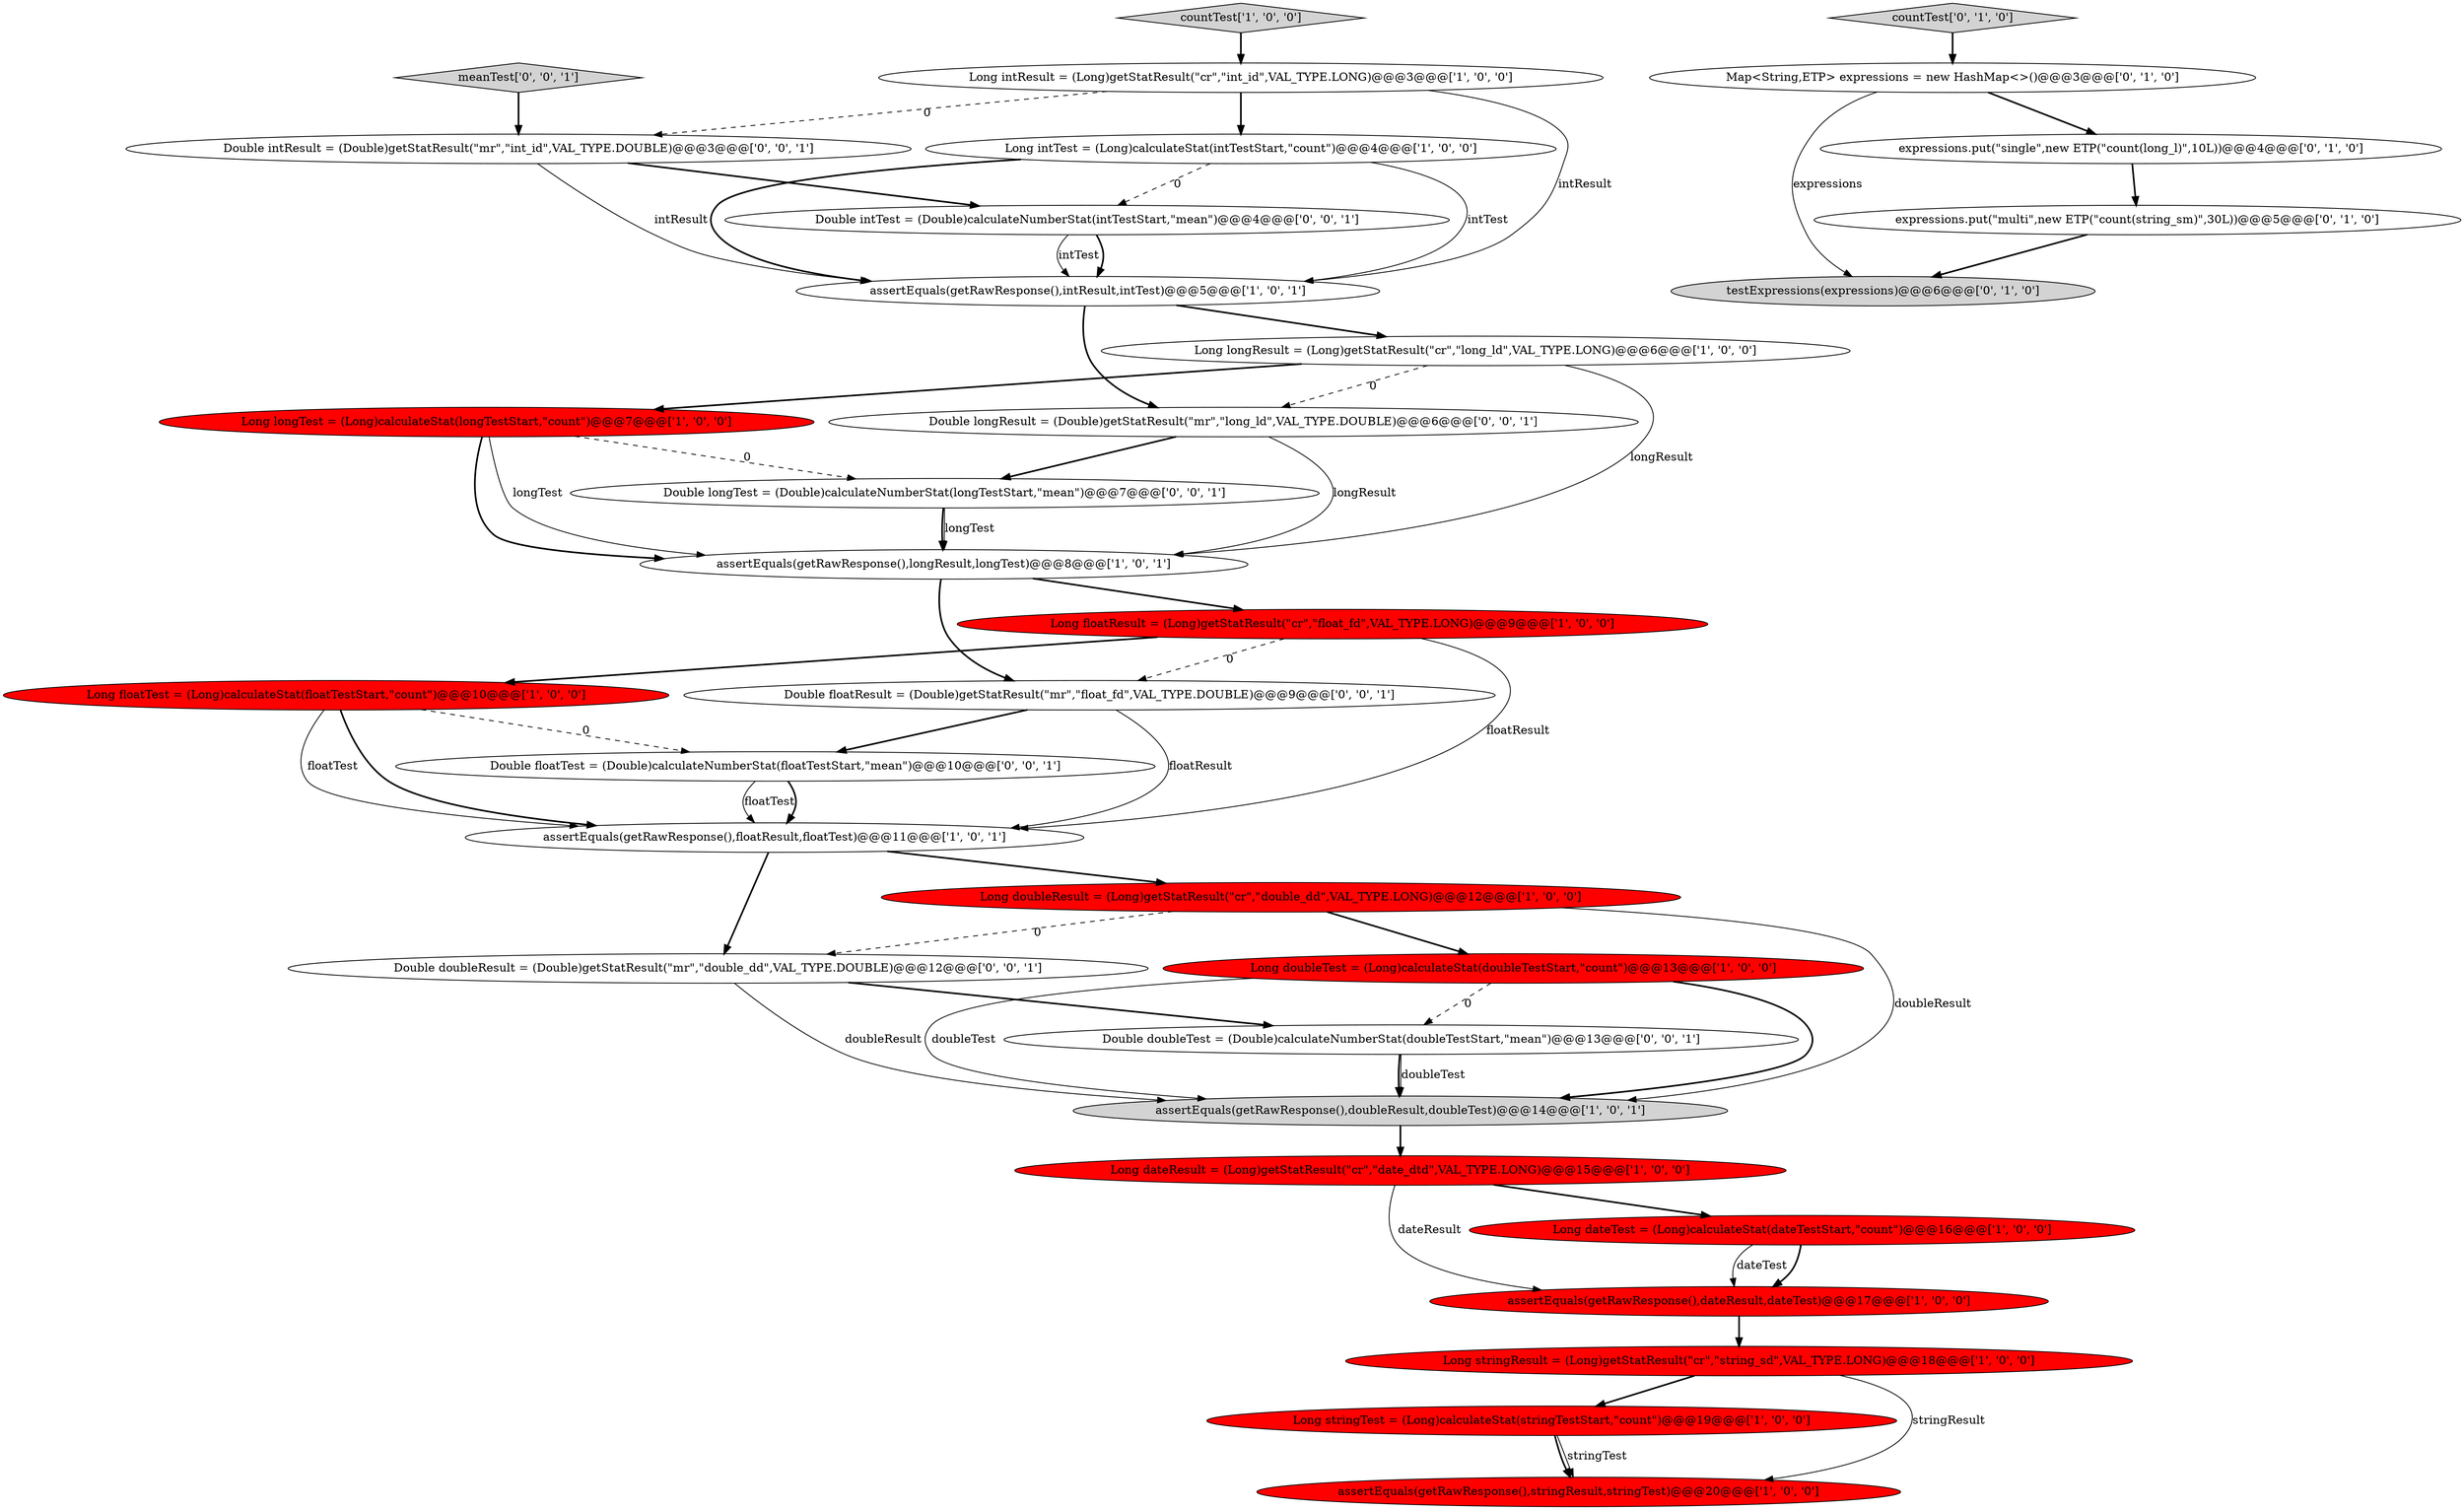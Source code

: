 digraph {
18 [style = filled, label = "Long intTest = (Long)calculateStat(intTestStart,\"count\")@@@4@@@['1', '0', '0']", fillcolor = white, shape = ellipse image = "AAA0AAABBB1BBB"];
22 [style = filled, label = "testExpressions(expressions)@@@6@@@['0', '1', '0']", fillcolor = lightgray, shape = ellipse image = "AAA0AAABBB2BBB"];
5 [style = filled, label = "assertEquals(getRawResponse(),dateResult,dateTest)@@@17@@@['1', '0', '0']", fillcolor = red, shape = ellipse image = "AAA1AAABBB1BBB"];
25 [style = filled, label = "meanTest['0', '0', '1']", fillcolor = lightgray, shape = diamond image = "AAA0AAABBB3BBB"];
20 [style = filled, label = "countTest['0', '1', '0']", fillcolor = lightgray, shape = diamond image = "AAA0AAABBB2BBB"];
10 [style = filled, label = "Long doubleResult = (Long)getStatResult(\"cr\",\"double_dd\",VAL_TYPE.LONG)@@@12@@@['1', '0', '0']", fillcolor = red, shape = ellipse image = "AAA1AAABBB1BBB"];
28 [style = filled, label = "Double floatTest = (Double)calculateNumberStat(floatTestStart,\"mean\")@@@10@@@['0', '0', '1']", fillcolor = white, shape = ellipse image = "AAA0AAABBB3BBB"];
4 [style = filled, label = "Long dateResult = (Long)getStatResult(\"cr\",\"date_dtd\",VAL_TYPE.LONG)@@@15@@@['1', '0', '0']", fillcolor = red, shape = ellipse image = "AAA1AAABBB1BBB"];
2 [style = filled, label = "assertEquals(getRawResponse(),floatResult,floatTest)@@@11@@@['1', '0', '1']", fillcolor = white, shape = ellipse image = "AAA0AAABBB1BBB"];
16 [style = filled, label = "Long stringTest = (Long)calculateStat(stringTestStart,\"count\")@@@19@@@['1', '0', '0']", fillcolor = red, shape = ellipse image = "AAA1AAABBB1BBB"];
14 [style = filled, label = "assertEquals(getRawResponse(),stringResult,stringTest)@@@20@@@['1', '0', '0']", fillcolor = red, shape = ellipse image = "AAA1AAABBB1BBB"];
9 [style = filled, label = "countTest['1', '0', '0']", fillcolor = lightgray, shape = diamond image = "AAA0AAABBB1BBB"];
23 [style = filled, label = "expressions.put(\"single\",new ETP(\"count(long_l)\",10L))@@@4@@@['0', '1', '0']", fillcolor = white, shape = ellipse image = "AAA0AAABBB2BBB"];
17 [style = filled, label = "Long stringResult = (Long)getStatResult(\"cr\",\"string_sd\",VAL_TYPE.LONG)@@@18@@@['1', '0', '0']", fillcolor = red, shape = ellipse image = "AAA1AAABBB1BBB"];
24 [style = filled, label = "Double doubleResult = (Double)getStatResult(\"mr\",\"double_dd\",VAL_TYPE.DOUBLE)@@@12@@@['0', '0', '1']", fillcolor = white, shape = ellipse image = "AAA0AAABBB3BBB"];
0 [style = filled, label = "Long longTest = (Long)calculateStat(longTestStart,\"count\")@@@7@@@['1', '0', '0']", fillcolor = red, shape = ellipse image = "AAA1AAABBB1BBB"];
15 [style = filled, label = "Long longResult = (Long)getStatResult(\"cr\",\"long_ld\",VAL_TYPE.LONG)@@@6@@@['1', '0', '0']", fillcolor = white, shape = ellipse image = "AAA0AAABBB1BBB"];
31 [style = filled, label = "Double floatResult = (Double)getStatResult(\"mr\",\"float_fd\",VAL_TYPE.DOUBLE)@@@9@@@['0', '0', '1']", fillcolor = white, shape = ellipse image = "AAA0AAABBB3BBB"];
29 [style = filled, label = "Double doubleTest = (Double)calculateNumberStat(doubleTestStart,\"mean\")@@@13@@@['0', '0', '1']", fillcolor = white, shape = ellipse image = "AAA0AAABBB3BBB"];
1 [style = filled, label = "Long doubleTest = (Long)calculateStat(doubleTestStart,\"count\")@@@13@@@['1', '0', '0']", fillcolor = red, shape = ellipse image = "AAA1AAABBB1BBB"];
3 [style = filled, label = "Long floatResult = (Long)getStatResult(\"cr\",\"float_fd\",VAL_TYPE.LONG)@@@9@@@['1', '0', '0']", fillcolor = red, shape = ellipse image = "AAA1AAABBB1BBB"];
8 [style = filled, label = "Long floatTest = (Long)calculateStat(floatTestStart,\"count\")@@@10@@@['1', '0', '0']", fillcolor = red, shape = ellipse image = "AAA1AAABBB1BBB"];
26 [style = filled, label = "Double longResult = (Double)getStatResult(\"mr\",\"long_ld\",VAL_TYPE.DOUBLE)@@@6@@@['0', '0', '1']", fillcolor = white, shape = ellipse image = "AAA0AAABBB3BBB"];
6 [style = filled, label = "assertEquals(getRawResponse(),longResult,longTest)@@@8@@@['1', '0', '1']", fillcolor = white, shape = ellipse image = "AAA0AAABBB1BBB"];
7 [style = filled, label = "Long dateTest = (Long)calculateStat(dateTestStart,\"count\")@@@16@@@['1', '0', '0']", fillcolor = red, shape = ellipse image = "AAA1AAABBB1BBB"];
27 [style = filled, label = "Double longTest = (Double)calculateNumberStat(longTestStart,\"mean\")@@@7@@@['0', '0', '1']", fillcolor = white, shape = ellipse image = "AAA0AAABBB3BBB"];
21 [style = filled, label = "expressions.put(\"multi\",new ETP(\"count(string_sm)\",30L))@@@5@@@['0', '1', '0']", fillcolor = white, shape = ellipse image = "AAA0AAABBB2BBB"];
11 [style = filled, label = "assertEquals(getRawResponse(),doubleResult,doubleTest)@@@14@@@['1', '0', '1']", fillcolor = lightgray, shape = ellipse image = "AAA0AAABBB1BBB"];
19 [style = filled, label = "Map<String,ETP> expressions = new HashMap<>()@@@3@@@['0', '1', '0']", fillcolor = white, shape = ellipse image = "AAA0AAABBB2BBB"];
30 [style = filled, label = "Double intTest = (Double)calculateNumberStat(intTestStart,\"mean\")@@@4@@@['0', '0', '1']", fillcolor = white, shape = ellipse image = "AAA0AAABBB3BBB"];
13 [style = filled, label = "assertEquals(getRawResponse(),intResult,intTest)@@@5@@@['1', '0', '1']", fillcolor = white, shape = ellipse image = "AAA0AAABBB1BBB"];
32 [style = filled, label = "Double intResult = (Double)getStatResult(\"mr\",\"int_id\",VAL_TYPE.DOUBLE)@@@3@@@['0', '0', '1']", fillcolor = white, shape = ellipse image = "AAA0AAABBB3BBB"];
12 [style = filled, label = "Long intResult = (Long)getStatResult(\"cr\",\"int_id\",VAL_TYPE.LONG)@@@3@@@['1', '0', '0']", fillcolor = white, shape = ellipse image = "AAA0AAABBB1BBB"];
6->3 [style = bold, label=""];
32->13 [style = solid, label="intResult"];
30->13 [style = bold, label=""];
18->13 [style = solid, label="intTest"];
0->6 [style = bold, label=""];
19->22 [style = solid, label="expressions"];
18->30 [style = dashed, label="0"];
4->5 [style = solid, label="dateResult"];
12->13 [style = solid, label="intResult"];
3->31 [style = dashed, label="0"];
12->32 [style = dashed, label="0"];
11->4 [style = bold, label=""];
28->2 [style = solid, label="floatTest"];
1->29 [style = dashed, label="0"];
25->32 [style = bold, label=""];
24->29 [style = bold, label=""];
0->27 [style = dashed, label="0"];
8->28 [style = dashed, label="0"];
2->10 [style = bold, label=""];
5->17 [style = bold, label=""];
32->30 [style = bold, label=""];
27->6 [style = bold, label=""];
4->7 [style = bold, label=""];
10->11 [style = solid, label="doubleResult"];
1->11 [style = bold, label=""];
28->2 [style = bold, label=""];
26->27 [style = bold, label=""];
7->5 [style = bold, label=""];
16->14 [style = solid, label="stringTest"];
3->2 [style = solid, label="floatResult"];
6->31 [style = bold, label=""];
26->6 [style = solid, label="longResult"];
8->2 [style = bold, label=""];
23->21 [style = bold, label=""];
8->2 [style = solid, label="floatTest"];
21->22 [style = bold, label=""];
13->26 [style = bold, label=""];
7->5 [style = solid, label="dateTest"];
1->11 [style = solid, label="doubleTest"];
3->8 [style = bold, label=""];
15->0 [style = bold, label=""];
19->23 [style = bold, label=""];
12->18 [style = bold, label=""];
27->6 [style = solid, label="longTest"];
18->13 [style = bold, label=""];
29->11 [style = solid, label="doubleTest"];
15->26 [style = dashed, label="0"];
17->14 [style = solid, label="stringResult"];
15->6 [style = solid, label="longResult"];
16->14 [style = bold, label=""];
0->6 [style = solid, label="longTest"];
24->11 [style = solid, label="doubleResult"];
13->15 [style = bold, label=""];
9->12 [style = bold, label=""];
31->28 [style = bold, label=""];
2->24 [style = bold, label=""];
30->13 [style = solid, label="intTest"];
20->19 [style = bold, label=""];
10->1 [style = bold, label=""];
10->24 [style = dashed, label="0"];
29->11 [style = bold, label=""];
17->16 [style = bold, label=""];
31->2 [style = solid, label="floatResult"];
}
